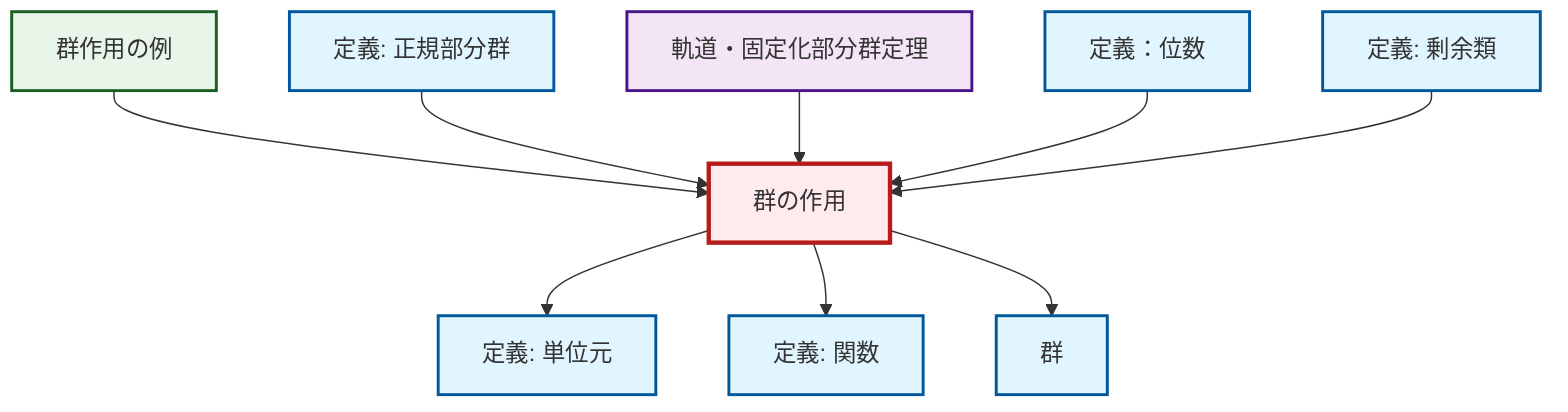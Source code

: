 graph TD
    classDef definition fill:#e1f5fe,stroke:#01579b,stroke-width:2px
    classDef theorem fill:#f3e5f5,stroke:#4a148c,stroke-width:2px
    classDef axiom fill:#fff3e0,stroke:#e65100,stroke-width:2px
    classDef example fill:#e8f5e9,stroke:#1b5e20,stroke-width:2px
    classDef current fill:#ffebee,stroke:#b71c1c,stroke-width:3px
    ex-group-action-examples["群作用の例"]:::example
    def-function["定義: 関数"]:::definition
    thm-orbit-stabilizer["軌道・固定化部分群定理"]:::theorem
    def-coset["定義: 剰余類"]:::definition
    def-identity-element["定義: 単位元"]:::definition
    def-normal-subgroup["定義: 正規部分群"]:::definition
    def-order["定義：位数"]:::definition
    def-group["群"]:::definition
    def-group-action["群の作用"]:::definition
    def-group-action --> def-identity-element
    ex-group-action-examples --> def-group-action
    def-normal-subgroup --> def-group-action
    thm-orbit-stabilizer --> def-group-action
    def-group-action --> def-function
    def-group-action --> def-group
    def-order --> def-group-action
    def-coset --> def-group-action
    class def-group-action current
